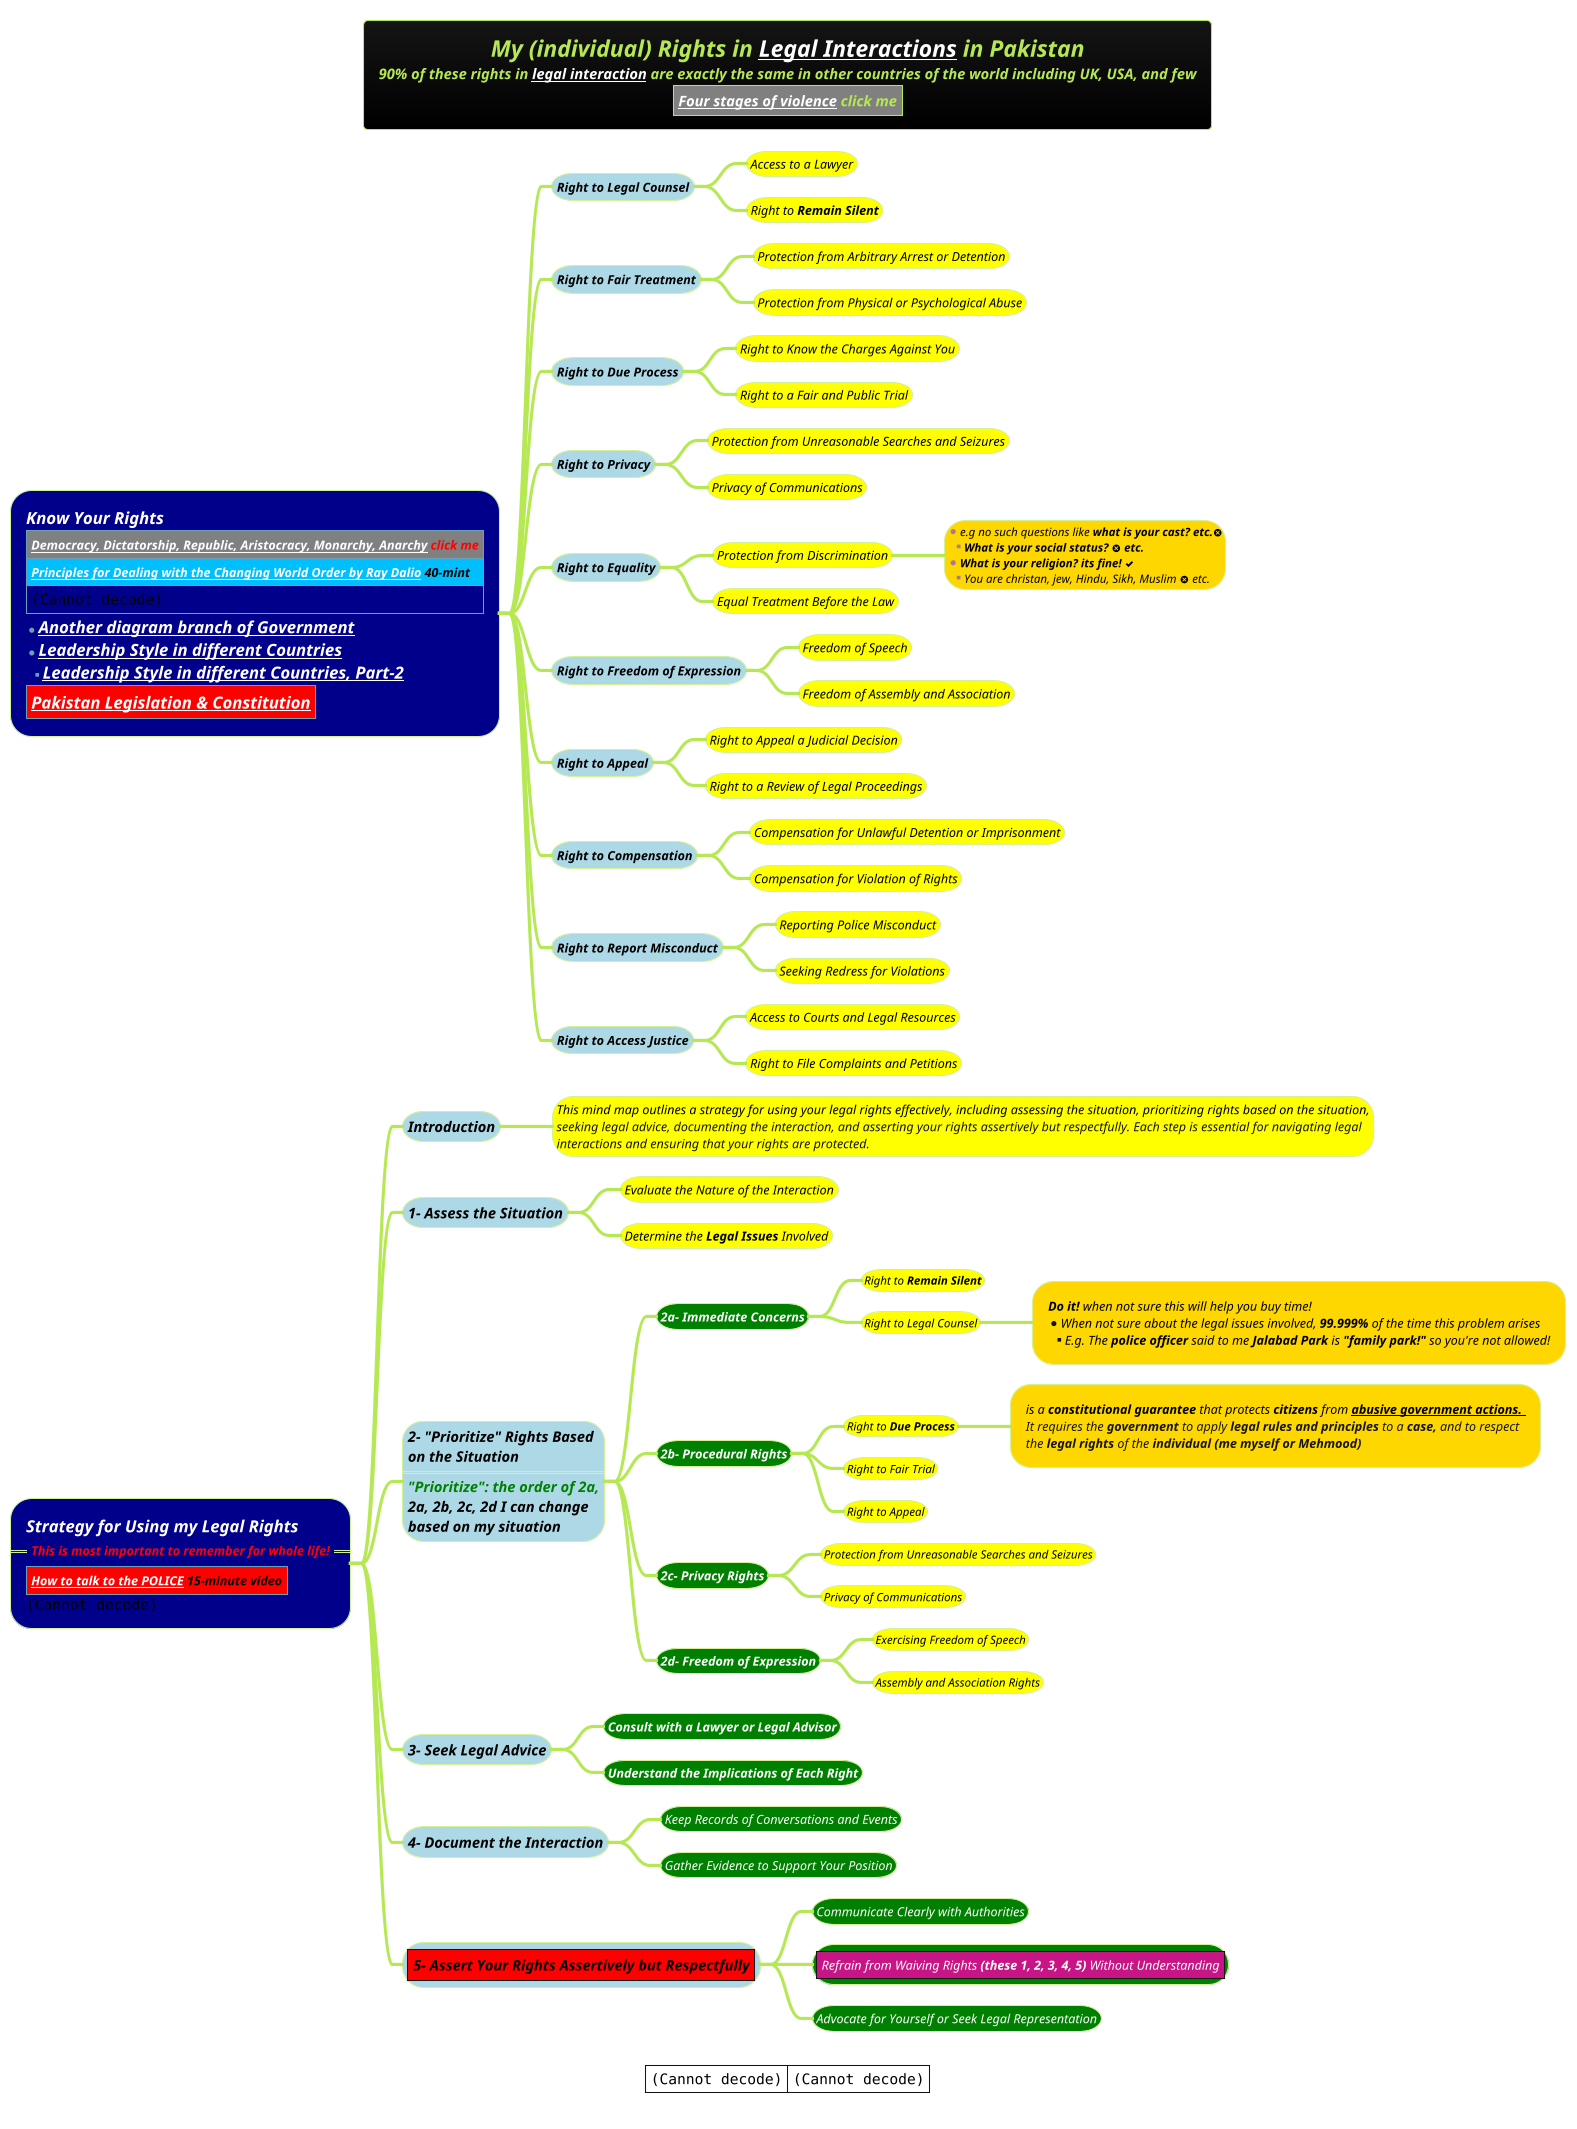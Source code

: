 @startmindmap
title = <i><size:18>My (individual) Rights in [[docs/3-programming-languages/Venkat-Subramaniam/Legal-Interactions.puml Legal Interactions]] in Pakistan \n<i><size:14> 90% of these rights in [[docs/3-programming-languages/Venkat-Subramaniam/Legal-Interactions.puml legal interaction]] are exactly the same in other countries of the world including UK, USA, and few \n|<#grey><i><size:14>[[docs/3-programming-languages/Venkat-Subramaniam/4-Stages-of-Violence.puml Four stages of violence]] click me|
!theme hacker

caption |<img:images/img_0829.png>|<img:images/img_830.png>|

*[#darkblue]:<i><color #white>Know Your Rights
|<#grey><size:12><i><color #red>[[docs/3-programming-languages/Venkat-Subramaniam/images/img_720.png Democracy, Dictatorship, Republic, Aristocracy, Monarchy, Anarchy]] click me|
|<#deepskyblue><size:12><i><color #black>[[https://www.youtube.com/watch?v=xguam0TKMw8&t=10s&ab_channel=PrinciplesbyRayDalio Principles for Dealing with the Changing World Order by Ray Dalio]] 40-mint|
|<img:images/img_768.png>|
*<i>[[docs/3-programming-languages/Venkat-Subramaniam/images/img_831.png Another diagram branch of Government]]
*<i>[[https://www.businessinsider.com/leadership-charts-in-50-countries-2015-6#nepotism-is-rife-in-traditional-indian-companies-family-members-hold-key-positions-and-work-in-close-unison-18 Leadership Style in different Countries]]
**<i>[[https://slideplayer.com/slide/3731658/ Leadership Style in different Countries, Part-2]]
|<#red><i>[[docs/books/politics/asia/pakistan/Pakistan-Legislation.puml Pakistan Legislation & Constitution]]|;

**[#lightblue] <i><color #black><size:12>Right to Legal Counsel
***[#yellow] <i><color #black>Access to a Lawyer
***[#yellow] <i><color #black>Right to <b>Remain Silent
**[#lightblue] <i><color #black><size:12>Right to Fair Treatment
***[#yellow] <i><color #black>Protection from Arbitrary Arrest or Detention
***[#yellow] <i><color #black>Protection from Physical or Psychological Abuse
**[#lightblue] <i><color #black><size:12>Right to <b>Due Process
***[#yellow] <i><color #black>Right to Know the Charges Against You
***[#yellow] <i><color #black>Right to a Fair and Public Trial
**[#lightblue] <i><color #black><size:12>Right to Privacy
***[#yellow] <i><color #black>Protection from Unreasonable Searches and Seizures
***[#yellow] <i><color #black>Privacy of Communications
**[#lightblue] <i><color #black><size:12>Right to Equality
***[#yellow] <i><color #black>Protection from Discrimination
****[#gold]:*<i><color #black>e.g no such questions like <b>what is your cast? etc.<&circle-x>
**<i><color #black><b>What is your social status? <&circle-x> etc.
*<i><color #black><b>What is your religion? its fine! <&check>
**<i><color #black>You are christan, jew, Hindu, Sikh, Muslim <&circle-x> etc.;

***[#yellow] <i><color #black>Equal Treatment Before the Law
**[#lightblue] <i><color #black><size:12>Right to Freedom of Expression
***[#yellow] <i><color #black>Freedom of Speech
***[#yellow] <i><color #black>Freedom of Assembly and Association
**[#lightblue] <i><color #black><size:12>Right to Appeal
***[#yellow] <i><color #black>Right to Appeal a Judicial Decision
***[#yellow] <i><color #black>Right to a Review of Legal Proceedings
**[#lightblue] <i><color #black><size:12>Right to Compensation
***[#yellow] <i><color #black>Compensation for Unlawful Detention or Imprisonment
***[#yellow] <i><color #black>Compensation for Violation of Rights
**[#lightblue] <i><color #black><size:12>Right to Report Misconduct
***[#yellow] <i><color #black>Reporting Police Misconduct
***[#yellow] <i><color #black>Seeking Redress for Violations
**[#lightblue] <i><color #black><size:12>Right to Access Justice
***[#yellow] <i><color #black>Access to Courts and Legal Resources
***[#yellow] <i><color #black>Right to File Complaints and Petitions

*[#darkblue]:<i><color #white>Strategy for Using my Legal Rights
==<i><size:12><color #red>This is most important to remember for whole life!==
|<#red><i><size:12><color #black>[[https://www.youtube.com/watch?v=HbDeoPJ6sPc&list=LL&index=5&ab_channel=ENGLISHwithJames%C2%B7engVid How to talk to the POLICE]] 15-minute video|
<img:images/img_842.png>;

**[#lightblue] <i><color #black>Introduction
***[#yellow]:<i><color #black><size:12>This mind map outlines a strategy for using your legal rights effectively, including assessing the situation, prioritizing rights based on the situation,
<i>seeking legal advice, documenting the interaction, and asserting your rights assertively but respectfully. Each step is essential for navigating legal
<i>interactions and ensuring that your rights are protected.;

**[#lightblue] <i><color #black>1- Assess the Situation
***[#yellow] <i><color #black><size:12>Evaluate the Nature of the Interaction
***[#yellow] <i><color #black><size:12>Determine the **Legal Issues** Involved

**[#lightblue]:<i><color #black>2- "Prioritize" Rights Based
<i><color #black>on the Situation
====
<i><color #green>"Prioritize": the order of 2a,
<i><color #black>2a, 2b, 2c, 2d I can change
<i><color #black>based on my situation;

***[#green] <i><color #white><b><size:12>2a- Immediate Concerns
****[#yellow] <i><color #black>Right to <b>Remain Silent
****[#yellow] <i><color #black>Right to Legal Counsel
*****[#gold] <i><color #black>**Do it!** when not sure this will help you buy time! \n*<i><color #black>When not sure about the legal issues involved, **99.999%** of the time this problem arises \n**<i><color #black>E.g. The **police officer** said to me **Jalabad Park** is <b>"family park!"</b> so you're not allowed!
***[#green] <i><color #white><b><size:12>2b- Procedural Rights
****[#yellow] <i><color #black>Right to <b>Due Process
*****[#gold] <i><color #black>is a **constitutional guarantee** that protects **citizens** from <u><b>abusive government actions. \n<i>It requires the **government** to apply **legal rules and principles** to a **case,** and to respect \n<i>the **legal rights** of the <b>individual (me myself or Mehmood)
****[#yellow] <i><color #black>Right to Fair Trial
****[#yellow] <i><color #black>Right to Appeal
***[#green] <i><color #white><b><size:12>2c- Privacy Rights
****[#yellow] <i><color #black>Protection from Unreasonable Searches and Seizures
****[#yellow] <i><color #black>Privacy of Communications
***[#green] <i><color #white><b><size:12>2d- Freedom of Expression
****[#yellow] <i><color #black>Exercising Freedom of Speech
****[#yellow] <i><color #black>Assembly and Association Rights

**[#lightblue] <i><color #black>3- Seek Legal Advice
***[#green] <i><color #white><b><size:12>Consult with a Lawyer or Legal Advisor
***[#green] <i><color #white><b><size:12>Understand the Implications of Each Right
**[#lightblue] <i><color #black>4- Document the Interaction
***[#green] <i><color #white><size:12>Keep Records of Conversations and Events
***[#green] <i><color #white><size:12>Gather Evidence to Support Your Position
**[#lightblue] |<#red><i><color #black>5- Assert Your Rights Assertively but Respectfully|
***[#green] <i><color #white><size:12>Communicate Clearly with Authorities
***[#green] |<#mediumvioletred><i><color #white><size:12>Refrain from Waiving Rights **(these 1, 2, 3, 4, 5)** Without Understanding|
***[#green] <i><color #white><size:12>Advocate for Yourself or Seek Legal Representation

@endmindmap
